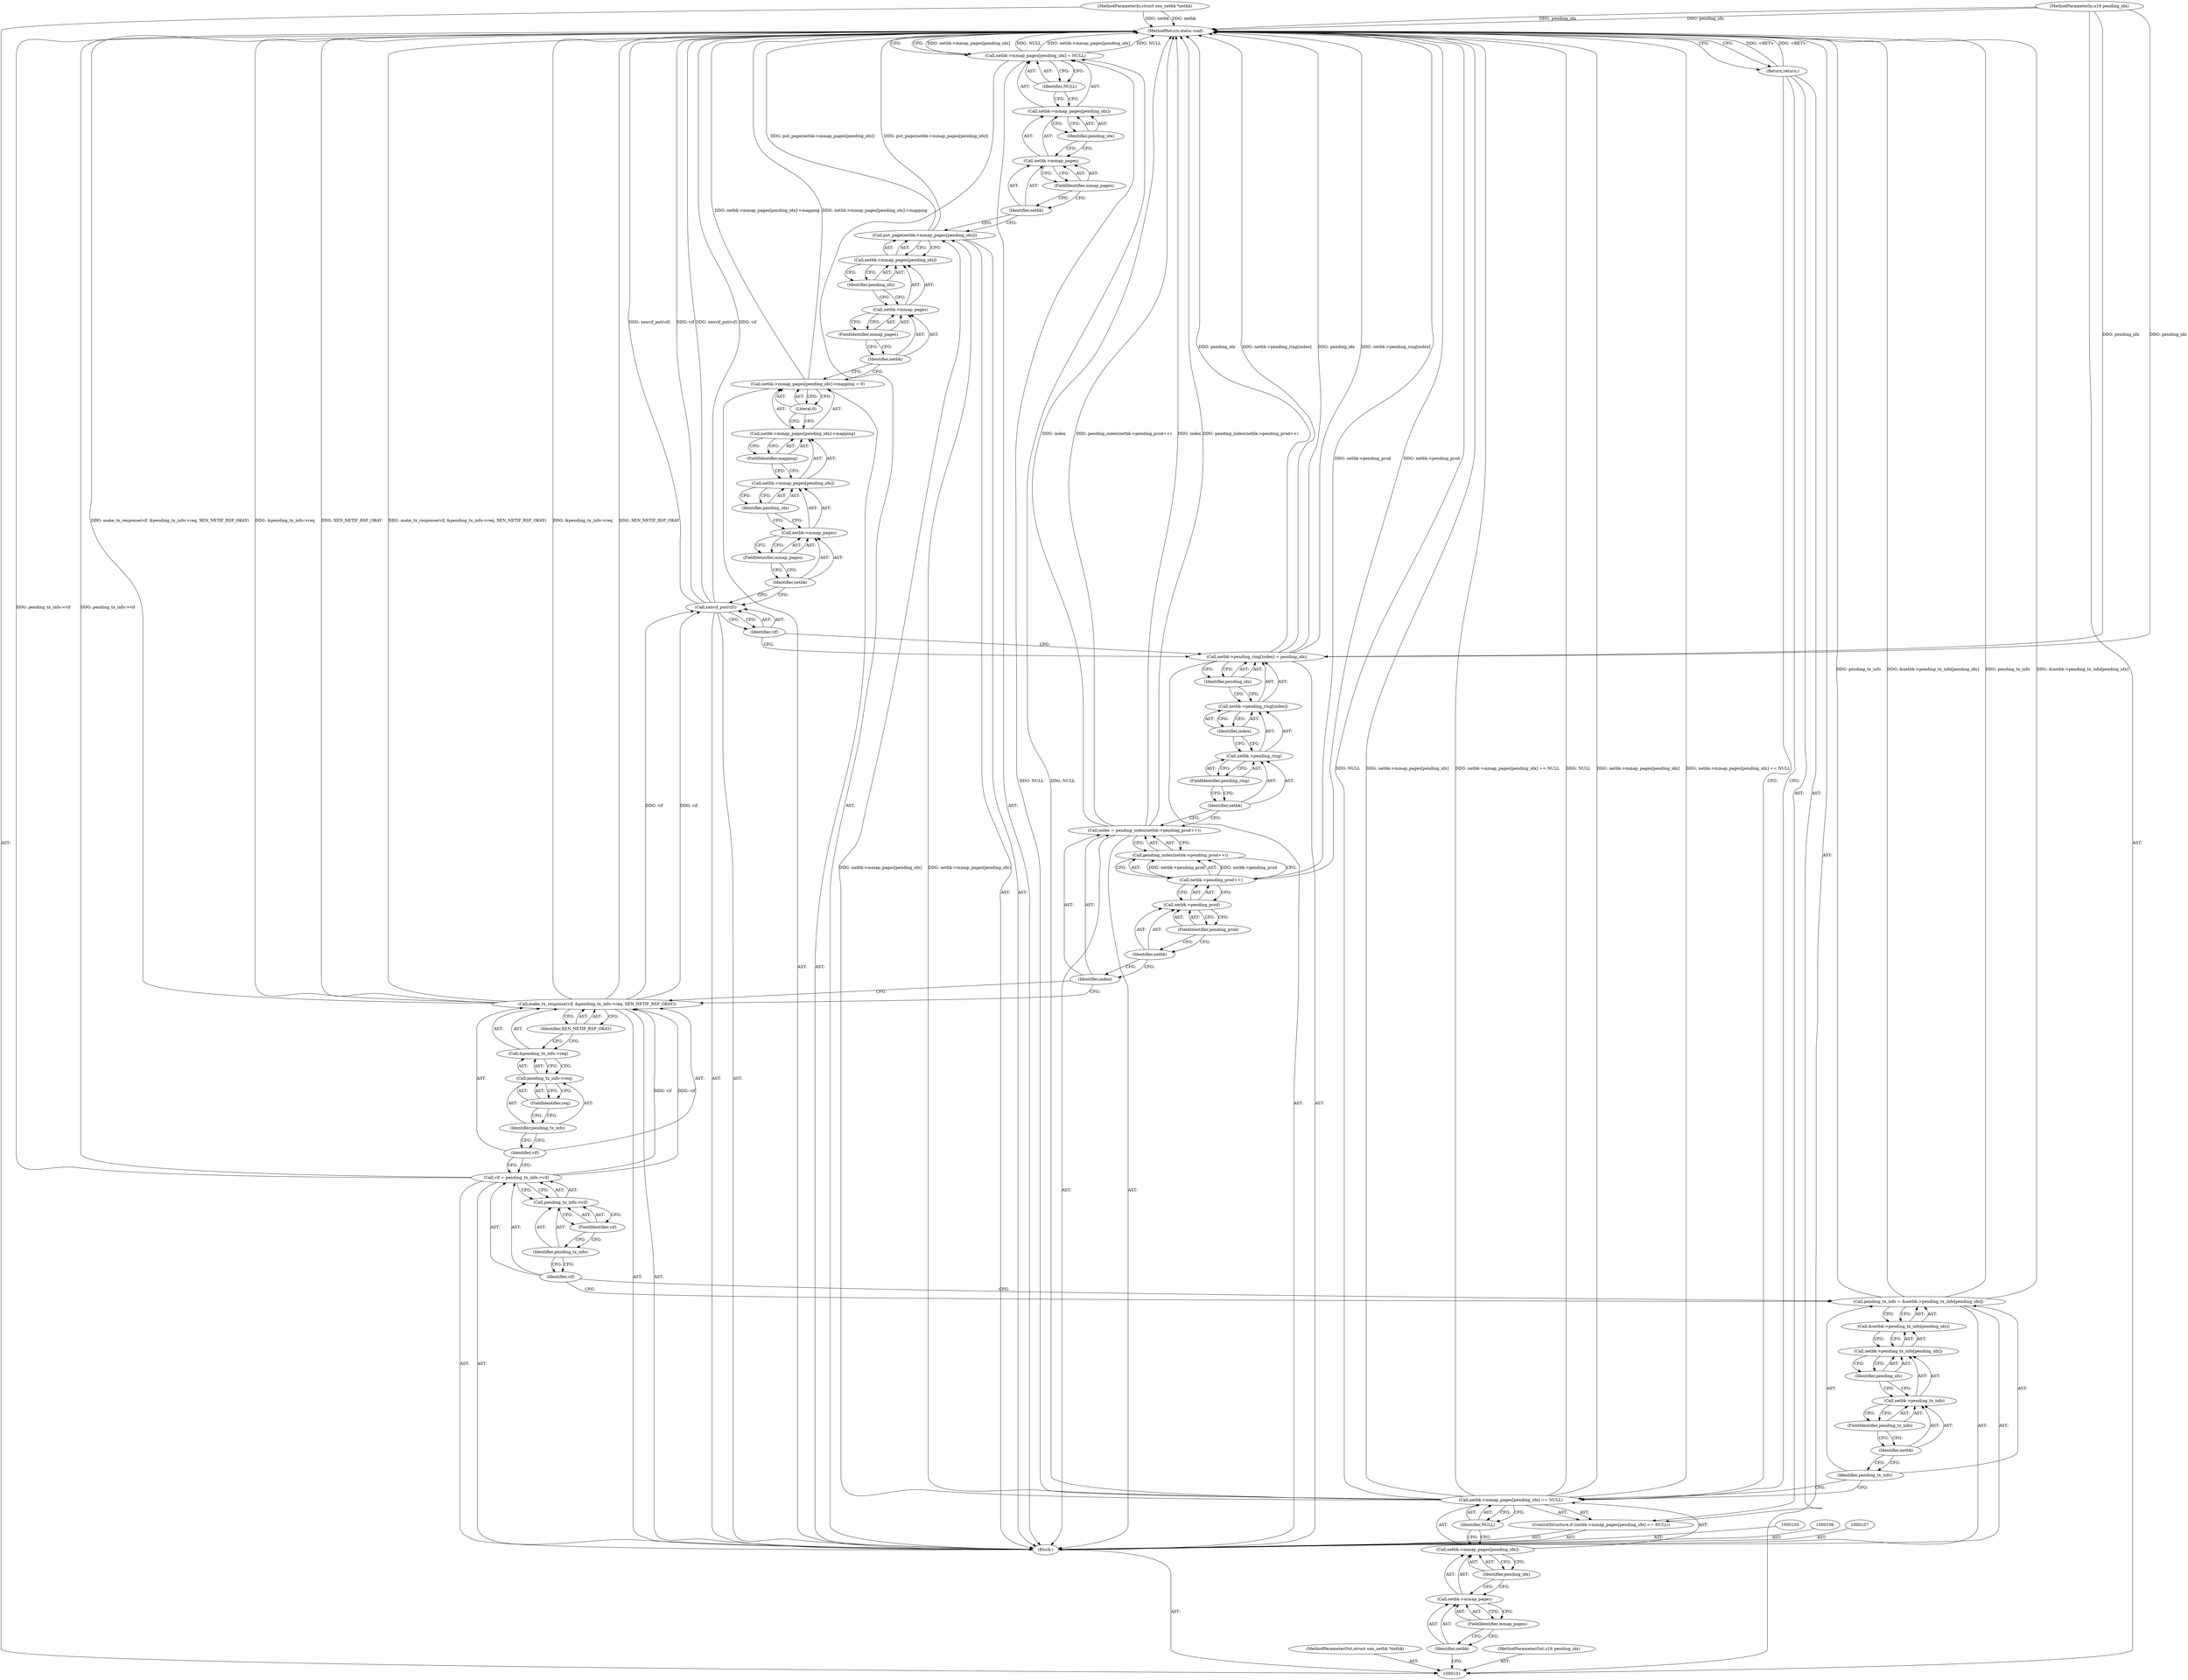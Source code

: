 digraph "1_linux_7d5145d8eb2b9791533ffe4dc003b129b9696c48_0" {
"1000175" [label="(MethodReturn,static void)"];
"1000102" [label="(MethodParameterIn,struct xen_netbk *netbk)"];
"1000232" [label="(MethodParameterOut,struct xen_netbk *netbk)"];
"1000103" [label="(MethodParameterIn,u16 pending_idx)"];
"1000233" [label="(MethodParameterOut,u16 pending_idx)"];
"1000117" [label="(Call,pending_tx_info = &netbk->pending_tx_info[pending_idx])"];
"1000118" [label="(Identifier,pending_tx_info)"];
"1000119" [label="(Call,&netbk->pending_tx_info[pending_idx])"];
"1000120" [label="(Call,netbk->pending_tx_info[pending_idx])"];
"1000121" [label="(Call,netbk->pending_tx_info)"];
"1000122" [label="(Identifier,netbk)"];
"1000123" [label="(FieldIdentifier,pending_tx_info)"];
"1000124" [label="(Identifier,pending_idx)"];
"1000125" [label="(Call,vif = pending_tx_info->vif)"];
"1000126" [label="(Identifier,vif)"];
"1000129" [label="(FieldIdentifier,vif)"];
"1000127" [label="(Call,pending_tx_info->vif)"];
"1000128" [label="(Identifier,pending_tx_info)"];
"1000130" [label="(Call,make_tx_response(vif, &pending_tx_info->req, XEN_NETIF_RSP_OKAY))"];
"1000131" [label="(Identifier,vif)"];
"1000132" [label="(Call,&pending_tx_info->req)"];
"1000133" [label="(Call,pending_tx_info->req)"];
"1000134" [label="(Identifier,pending_tx_info)"];
"1000135" [label="(FieldIdentifier,req)"];
"1000136" [label="(Identifier,XEN_NETIF_RSP_OKAY)"];
"1000139" [label="(Call,pending_index(netbk->pending_prod++))"];
"1000137" [label="(Call,index = pending_index(netbk->pending_prod++))"];
"1000138" [label="(Identifier,index)"];
"1000140" [label="(Call,netbk->pending_prod++)"];
"1000141" [label="(Call,netbk->pending_prod)"];
"1000142" [label="(Identifier,netbk)"];
"1000143" [label="(FieldIdentifier,pending_prod)"];
"1000144" [label="(Call,netbk->pending_ring[index] = pending_idx)"];
"1000145" [label="(Call,netbk->pending_ring[index])"];
"1000146" [label="(Call,netbk->pending_ring)"];
"1000147" [label="(Identifier,netbk)"];
"1000149" [label="(Identifier,index)"];
"1000150" [label="(Identifier,pending_idx)"];
"1000148" [label="(FieldIdentifier,pending_ring)"];
"1000104" [label="(Block,)"];
"1000151" [label="(Call,xenvif_put(vif))"];
"1000152" [label="(Identifier,vif)"];
"1000153" [label="(Call,netbk->mmap_pages[pending_idx]->mapping = 0)"];
"1000154" [label="(Call,netbk->mmap_pages[pending_idx]->mapping)"];
"1000155" [label="(Call,netbk->mmap_pages[pending_idx])"];
"1000156" [label="(Call,netbk->mmap_pages)"];
"1000157" [label="(Identifier,netbk)"];
"1000159" [label="(Identifier,pending_idx)"];
"1000160" [label="(FieldIdentifier,mapping)"];
"1000161" [label="(Literal,0)"];
"1000158" [label="(FieldIdentifier,mmap_pages)"];
"1000162" [label="(Call,put_page(netbk->mmap_pages[pending_idx]))"];
"1000163" [label="(Call,netbk->mmap_pages[pending_idx])"];
"1000164" [label="(Call,netbk->mmap_pages)"];
"1000165" [label="(Identifier,netbk)"];
"1000166" [label="(FieldIdentifier,mmap_pages)"];
"1000167" [label="(Identifier,pending_idx)"];
"1000168" [label="(Call,netbk->mmap_pages[pending_idx] = NULL)"];
"1000169" [label="(Call,netbk->mmap_pages[pending_idx])"];
"1000170" [label="(Call,netbk->mmap_pages)"];
"1000171" [label="(Identifier,netbk)"];
"1000173" [label="(Identifier,pending_idx)"];
"1000174" [label="(Identifier,NULL)"];
"1000172" [label="(FieldIdentifier,mmap_pages)"];
"1000108" [label="(ControlStructure,if (netbk->mmap_pages[pending_idx] == NULL))"];
"1000113" [label="(FieldIdentifier,mmap_pages)"];
"1000114" [label="(Identifier,pending_idx)"];
"1000115" [label="(Identifier,NULL)"];
"1000109" [label="(Call,netbk->mmap_pages[pending_idx] == NULL)"];
"1000110" [label="(Call,netbk->mmap_pages[pending_idx])"];
"1000111" [label="(Call,netbk->mmap_pages)"];
"1000112" [label="(Identifier,netbk)"];
"1000116" [label="(Return,return;)"];
"1000175" -> "1000101"  [label="AST: "];
"1000175" -> "1000116"  [label="CFG: "];
"1000175" -> "1000168"  [label="CFG: "];
"1000116" -> "1000175"  [label="DDG: <RET>"];
"1000151" -> "1000175"  [label="DDG: xenvif_put(vif)"];
"1000151" -> "1000175"  [label="DDG: vif"];
"1000168" -> "1000175"  [label="DDG: netbk->mmap_pages[pending_idx]"];
"1000168" -> "1000175"  [label="DDG: NULL"];
"1000109" -> "1000175"  [label="DDG: NULL"];
"1000109" -> "1000175"  [label="DDG: netbk->mmap_pages[pending_idx]"];
"1000109" -> "1000175"  [label="DDG: netbk->mmap_pages[pending_idx] == NULL"];
"1000117" -> "1000175"  [label="DDG: pending_tx_info"];
"1000117" -> "1000175"  [label="DDG: &netbk->pending_tx_info[pending_idx]"];
"1000102" -> "1000175"  [label="DDG: netbk"];
"1000153" -> "1000175"  [label="DDG: netbk->mmap_pages[pending_idx]->mapping"];
"1000144" -> "1000175"  [label="DDG: pending_idx"];
"1000144" -> "1000175"  [label="DDG: netbk->pending_ring[index]"];
"1000137" -> "1000175"  [label="DDG: index"];
"1000137" -> "1000175"  [label="DDG: pending_index(netbk->pending_prod++)"];
"1000162" -> "1000175"  [label="DDG: put_page(netbk->mmap_pages[pending_idx])"];
"1000130" -> "1000175"  [label="DDG: make_tx_response(vif, &pending_tx_info->req, XEN_NETIF_RSP_OKAY)"];
"1000130" -> "1000175"  [label="DDG: &pending_tx_info->req"];
"1000130" -> "1000175"  [label="DDG: XEN_NETIF_RSP_OKAY"];
"1000140" -> "1000175"  [label="DDG: netbk->pending_prod"];
"1000103" -> "1000175"  [label="DDG: pending_idx"];
"1000125" -> "1000175"  [label="DDG: pending_tx_info->vif"];
"1000102" -> "1000101"  [label="AST: "];
"1000102" -> "1000175"  [label="DDG: netbk"];
"1000232" -> "1000101"  [label="AST: "];
"1000103" -> "1000101"  [label="AST: "];
"1000103" -> "1000175"  [label="DDG: pending_idx"];
"1000103" -> "1000144"  [label="DDG: pending_idx"];
"1000233" -> "1000101"  [label="AST: "];
"1000117" -> "1000104"  [label="AST: "];
"1000117" -> "1000119"  [label="CFG: "];
"1000118" -> "1000117"  [label="AST: "];
"1000119" -> "1000117"  [label="AST: "];
"1000126" -> "1000117"  [label="CFG: "];
"1000117" -> "1000175"  [label="DDG: pending_tx_info"];
"1000117" -> "1000175"  [label="DDG: &netbk->pending_tx_info[pending_idx]"];
"1000118" -> "1000117"  [label="AST: "];
"1000118" -> "1000109"  [label="CFG: "];
"1000122" -> "1000118"  [label="CFG: "];
"1000119" -> "1000117"  [label="AST: "];
"1000119" -> "1000120"  [label="CFG: "];
"1000120" -> "1000119"  [label="AST: "];
"1000117" -> "1000119"  [label="CFG: "];
"1000120" -> "1000119"  [label="AST: "];
"1000120" -> "1000124"  [label="CFG: "];
"1000121" -> "1000120"  [label="AST: "];
"1000124" -> "1000120"  [label="AST: "];
"1000119" -> "1000120"  [label="CFG: "];
"1000121" -> "1000120"  [label="AST: "];
"1000121" -> "1000123"  [label="CFG: "];
"1000122" -> "1000121"  [label="AST: "];
"1000123" -> "1000121"  [label="AST: "];
"1000124" -> "1000121"  [label="CFG: "];
"1000122" -> "1000121"  [label="AST: "];
"1000122" -> "1000118"  [label="CFG: "];
"1000123" -> "1000122"  [label="CFG: "];
"1000123" -> "1000121"  [label="AST: "];
"1000123" -> "1000122"  [label="CFG: "];
"1000121" -> "1000123"  [label="CFG: "];
"1000124" -> "1000120"  [label="AST: "];
"1000124" -> "1000121"  [label="CFG: "];
"1000120" -> "1000124"  [label="CFG: "];
"1000125" -> "1000104"  [label="AST: "];
"1000125" -> "1000127"  [label="CFG: "];
"1000126" -> "1000125"  [label="AST: "];
"1000127" -> "1000125"  [label="AST: "];
"1000131" -> "1000125"  [label="CFG: "];
"1000125" -> "1000175"  [label="DDG: pending_tx_info->vif"];
"1000125" -> "1000130"  [label="DDG: vif"];
"1000126" -> "1000125"  [label="AST: "];
"1000126" -> "1000117"  [label="CFG: "];
"1000128" -> "1000126"  [label="CFG: "];
"1000129" -> "1000127"  [label="AST: "];
"1000129" -> "1000128"  [label="CFG: "];
"1000127" -> "1000129"  [label="CFG: "];
"1000127" -> "1000125"  [label="AST: "];
"1000127" -> "1000129"  [label="CFG: "];
"1000128" -> "1000127"  [label="AST: "];
"1000129" -> "1000127"  [label="AST: "];
"1000125" -> "1000127"  [label="CFG: "];
"1000128" -> "1000127"  [label="AST: "];
"1000128" -> "1000126"  [label="CFG: "];
"1000129" -> "1000128"  [label="CFG: "];
"1000130" -> "1000104"  [label="AST: "];
"1000130" -> "1000136"  [label="CFG: "];
"1000131" -> "1000130"  [label="AST: "];
"1000132" -> "1000130"  [label="AST: "];
"1000136" -> "1000130"  [label="AST: "];
"1000138" -> "1000130"  [label="CFG: "];
"1000130" -> "1000175"  [label="DDG: make_tx_response(vif, &pending_tx_info->req, XEN_NETIF_RSP_OKAY)"];
"1000130" -> "1000175"  [label="DDG: &pending_tx_info->req"];
"1000130" -> "1000175"  [label="DDG: XEN_NETIF_RSP_OKAY"];
"1000125" -> "1000130"  [label="DDG: vif"];
"1000130" -> "1000151"  [label="DDG: vif"];
"1000131" -> "1000130"  [label="AST: "];
"1000131" -> "1000125"  [label="CFG: "];
"1000134" -> "1000131"  [label="CFG: "];
"1000132" -> "1000130"  [label="AST: "];
"1000132" -> "1000133"  [label="CFG: "];
"1000133" -> "1000132"  [label="AST: "];
"1000136" -> "1000132"  [label="CFG: "];
"1000133" -> "1000132"  [label="AST: "];
"1000133" -> "1000135"  [label="CFG: "];
"1000134" -> "1000133"  [label="AST: "];
"1000135" -> "1000133"  [label="AST: "];
"1000132" -> "1000133"  [label="CFG: "];
"1000134" -> "1000133"  [label="AST: "];
"1000134" -> "1000131"  [label="CFG: "];
"1000135" -> "1000134"  [label="CFG: "];
"1000135" -> "1000133"  [label="AST: "];
"1000135" -> "1000134"  [label="CFG: "];
"1000133" -> "1000135"  [label="CFG: "];
"1000136" -> "1000130"  [label="AST: "];
"1000136" -> "1000132"  [label="CFG: "];
"1000130" -> "1000136"  [label="CFG: "];
"1000139" -> "1000137"  [label="AST: "];
"1000139" -> "1000140"  [label="CFG: "];
"1000140" -> "1000139"  [label="AST: "];
"1000137" -> "1000139"  [label="CFG: "];
"1000140" -> "1000139"  [label="DDG: netbk->pending_prod"];
"1000137" -> "1000104"  [label="AST: "];
"1000137" -> "1000139"  [label="CFG: "];
"1000138" -> "1000137"  [label="AST: "];
"1000139" -> "1000137"  [label="AST: "];
"1000147" -> "1000137"  [label="CFG: "];
"1000137" -> "1000175"  [label="DDG: index"];
"1000137" -> "1000175"  [label="DDG: pending_index(netbk->pending_prod++)"];
"1000138" -> "1000137"  [label="AST: "];
"1000138" -> "1000130"  [label="CFG: "];
"1000142" -> "1000138"  [label="CFG: "];
"1000140" -> "1000139"  [label="AST: "];
"1000140" -> "1000141"  [label="CFG: "];
"1000141" -> "1000140"  [label="AST: "];
"1000139" -> "1000140"  [label="CFG: "];
"1000140" -> "1000175"  [label="DDG: netbk->pending_prod"];
"1000140" -> "1000139"  [label="DDG: netbk->pending_prod"];
"1000141" -> "1000140"  [label="AST: "];
"1000141" -> "1000143"  [label="CFG: "];
"1000142" -> "1000141"  [label="AST: "];
"1000143" -> "1000141"  [label="AST: "];
"1000140" -> "1000141"  [label="CFG: "];
"1000142" -> "1000141"  [label="AST: "];
"1000142" -> "1000138"  [label="CFG: "];
"1000143" -> "1000142"  [label="CFG: "];
"1000143" -> "1000141"  [label="AST: "];
"1000143" -> "1000142"  [label="CFG: "];
"1000141" -> "1000143"  [label="CFG: "];
"1000144" -> "1000104"  [label="AST: "];
"1000144" -> "1000150"  [label="CFG: "];
"1000145" -> "1000144"  [label="AST: "];
"1000150" -> "1000144"  [label="AST: "];
"1000152" -> "1000144"  [label="CFG: "];
"1000144" -> "1000175"  [label="DDG: pending_idx"];
"1000144" -> "1000175"  [label="DDG: netbk->pending_ring[index]"];
"1000103" -> "1000144"  [label="DDG: pending_idx"];
"1000145" -> "1000144"  [label="AST: "];
"1000145" -> "1000149"  [label="CFG: "];
"1000146" -> "1000145"  [label="AST: "];
"1000149" -> "1000145"  [label="AST: "];
"1000150" -> "1000145"  [label="CFG: "];
"1000146" -> "1000145"  [label="AST: "];
"1000146" -> "1000148"  [label="CFG: "];
"1000147" -> "1000146"  [label="AST: "];
"1000148" -> "1000146"  [label="AST: "];
"1000149" -> "1000146"  [label="CFG: "];
"1000147" -> "1000146"  [label="AST: "];
"1000147" -> "1000137"  [label="CFG: "];
"1000148" -> "1000147"  [label="CFG: "];
"1000149" -> "1000145"  [label="AST: "];
"1000149" -> "1000146"  [label="CFG: "];
"1000145" -> "1000149"  [label="CFG: "];
"1000150" -> "1000144"  [label="AST: "];
"1000150" -> "1000145"  [label="CFG: "];
"1000144" -> "1000150"  [label="CFG: "];
"1000148" -> "1000146"  [label="AST: "];
"1000148" -> "1000147"  [label="CFG: "];
"1000146" -> "1000148"  [label="CFG: "];
"1000104" -> "1000101"  [label="AST: "];
"1000105" -> "1000104"  [label="AST: "];
"1000106" -> "1000104"  [label="AST: "];
"1000107" -> "1000104"  [label="AST: "];
"1000108" -> "1000104"  [label="AST: "];
"1000117" -> "1000104"  [label="AST: "];
"1000125" -> "1000104"  [label="AST: "];
"1000130" -> "1000104"  [label="AST: "];
"1000137" -> "1000104"  [label="AST: "];
"1000144" -> "1000104"  [label="AST: "];
"1000151" -> "1000104"  [label="AST: "];
"1000153" -> "1000104"  [label="AST: "];
"1000162" -> "1000104"  [label="AST: "];
"1000168" -> "1000104"  [label="AST: "];
"1000151" -> "1000104"  [label="AST: "];
"1000151" -> "1000152"  [label="CFG: "];
"1000152" -> "1000151"  [label="AST: "];
"1000157" -> "1000151"  [label="CFG: "];
"1000151" -> "1000175"  [label="DDG: xenvif_put(vif)"];
"1000151" -> "1000175"  [label="DDG: vif"];
"1000130" -> "1000151"  [label="DDG: vif"];
"1000152" -> "1000151"  [label="AST: "];
"1000152" -> "1000144"  [label="CFG: "];
"1000151" -> "1000152"  [label="CFG: "];
"1000153" -> "1000104"  [label="AST: "];
"1000153" -> "1000161"  [label="CFG: "];
"1000154" -> "1000153"  [label="AST: "];
"1000161" -> "1000153"  [label="AST: "];
"1000165" -> "1000153"  [label="CFG: "];
"1000153" -> "1000175"  [label="DDG: netbk->mmap_pages[pending_idx]->mapping"];
"1000154" -> "1000153"  [label="AST: "];
"1000154" -> "1000160"  [label="CFG: "];
"1000155" -> "1000154"  [label="AST: "];
"1000160" -> "1000154"  [label="AST: "];
"1000161" -> "1000154"  [label="CFG: "];
"1000155" -> "1000154"  [label="AST: "];
"1000155" -> "1000159"  [label="CFG: "];
"1000156" -> "1000155"  [label="AST: "];
"1000159" -> "1000155"  [label="AST: "];
"1000160" -> "1000155"  [label="CFG: "];
"1000156" -> "1000155"  [label="AST: "];
"1000156" -> "1000158"  [label="CFG: "];
"1000157" -> "1000156"  [label="AST: "];
"1000158" -> "1000156"  [label="AST: "];
"1000159" -> "1000156"  [label="CFG: "];
"1000157" -> "1000156"  [label="AST: "];
"1000157" -> "1000151"  [label="CFG: "];
"1000158" -> "1000157"  [label="CFG: "];
"1000159" -> "1000155"  [label="AST: "];
"1000159" -> "1000156"  [label="CFG: "];
"1000155" -> "1000159"  [label="CFG: "];
"1000160" -> "1000154"  [label="AST: "];
"1000160" -> "1000155"  [label="CFG: "];
"1000154" -> "1000160"  [label="CFG: "];
"1000161" -> "1000153"  [label="AST: "];
"1000161" -> "1000154"  [label="CFG: "];
"1000153" -> "1000161"  [label="CFG: "];
"1000158" -> "1000156"  [label="AST: "];
"1000158" -> "1000157"  [label="CFG: "];
"1000156" -> "1000158"  [label="CFG: "];
"1000162" -> "1000104"  [label="AST: "];
"1000162" -> "1000163"  [label="CFG: "];
"1000163" -> "1000162"  [label="AST: "];
"1000171" -> "1000162"  [label="CFG: "];
"1000162" -> "1000175"  [label="DDG: put_page(netbk->mmap_pages[pending_idx])"];
"1000109" -> "1000162"  [label="DDG: netbk->mmap_pages[pending_idx]"];
"1000163" -> "1000162"  [label="AST: "];
"1000163" -> "1000167"  [label="CFG: "];
"1000164" -> "1000163"  [label="AST: "];
"1000167" -> "1000163"  [label="AST: "];
"1000162" -> "1000163"  [label="CFG: "];
"1000164" -> "1000163"  [label="AST: "];
"1000164" -> "1000166"  [label="CFG: "];
"1000165" -> "1000164"  [label="AST: "];
"1000166" -> "1000164"  [label="AST: "];
"1000167" -> "1000164"  [label="CFG: "];
"1000165" -> "1000164"  [label="AST: "];
"1000165" -> "1000153"  [label="CFG: "];
"1000166" -> "1000165"  [label="CFG: "];
"1000166" -> "1000164"  [label="AST: "];
"1000166" -> "1000165"  [label="CFG: "];
"1000164" -> "1000166"  [label="CFG: "];
"1000167" -> "1000163"  [label="AST: "];
"1000167" -> "1000164"  [label="CFG: "];
"1000163" -> "1000167"  [label="CFG: "];
"1000168" -> "1000104"  [label="AST: "];
"1000168" -> "1000174"  [label="CFG: "];
"1000169" -> "1000168"  [label="AST: "];
"1000174" -> "1000168"  [label="AST: "];
"1000175" -> "1000168"  [label="CFG: "];
"1000168" -> "1000175"  [label="DDG: netbk->mmap_pages[pending_idx]"];
"1000168" -> "1000175"  [label="DDG: NULL"];
"1000109" -> "1000168"  [label="DDG: NULL"];
"1000169" -> "1000168"  [label="AST: "];
"1000169" -> "1000173"  [label="CFG: "];
"1000170" -> "1000169"  [label="AST: "];
"1000173" -> "1000169"  [label="AST: "];
"1000174" -> "1000169"  [label="CFG: "];
"1000170" -> "1000169"  [label="AST: "];
"1000170" -> "1000172"  [label="CFG: "];
"1000171" -> "1000170"  [label="AST: "];
"1000172" -> "1000170"  [label="AST: "];
"1000173" -> "1000170"  [label="CFG: "];
"1000171" -> "1000170"  [label="AST: "];
"1000171" -> "1000162"  [label="CFG: "];
"1000172" -> "1000171"  [label="CFG: "];
"1000173" -> "1000169"  [label="AST: "];
"1000173" -> "1000170"  [label="CFG: "];
"1000169" -> "1000173"  [label="CFG: "];
"1000174" -> "1000168"  [label="AST: "];
"1000174" -> "1000169"  [label="CFG: "];
"1000168" -> "1000174"  [label="CFG: "];
"1000172" -> "1000170"  [label="AST: "];
"1000172" -> "1000171"  [label="CFG: "];
"1000170" -> "1000172"  [label="CFG: "];
"1000108" -> "1000104"  [label="AST: "];
"1000109" -> "1000108"  [label="AST: "];
"1000116" -> "1000108"  [label="AST: "];
"1000113" -> "1000111"  [label="AST: "];
"1000113" -> "1000112"  [label="CFG: "];
"1000111" -> "1000113"  [label="CFG: "];
"1000114" -> "1000110"  [label="AST: "];
"1000114" -> "1000111"  [label="CFG: "];
"1000110" -> "1000114"  [label="CFG: "];
"1000115" -> "1000109"  [label="AST: "];
"1000115" -> "1000110"  [label="CFG: "];
"1000109" -> "1000115"  [label="CFG: "];
"1000109" -> "1000108"  [label="AST: "];
"1000109" -> "1000115"  [label="CFG: "];
"1000110" -> "1000109"  [label="AST: "];
"1000115" -> "1000109"  [label="AST: "];
"1000116" -> "1000109"  [label="CFG: "];
"1000118" -> "1000109"  [label="CFG: "];
"1000109" -> "1000175"  [label="DDG: NULL"];
"1000109" -> "1000175"  [label="DDG: netbk->mmap_pages[pending_idx]"];
"1000109" -> "1000175"  [label="DDG: netbk->mmap_pages[pending_idx] == NULL"];
"1000109" -> "1000162"  [label="DDG: netbk->mmap_pages[pending_idx]"];
"1000109" -> "1000168"  [label="DDG: NULL"];
"1000110" -> "1000109"  [label="AST: "];
"1000110" -> "1000114"  [label="CFG: "];
"1000111" -> "1000110"  [label="AST: "];
"1000114" -> "1000110"  [label="AST: "];
"1000115" -> "1000110"  [label="CFG: "];
"1000111" -> "1000110"  [label="AST: "];
"1000111" -> "1000113"  [label="CFG: "];
"1000112" -> "1000111"  [label="AST: "];
"1000113" -> "1000111"  [label="AST: "];
"1000114" -> "1000111"  [label="CFG: "];
"1000112" -> "1000111"  [label="AST: "];
"1000112" -> "1000101"  [label="CFG: "];
"1000113" -> "1000112"  [label="CFG: "];
"1000116" -> "1000108"  [label="AST: "];
"1000116" -> "1000109"  [label="CFG: "];
"1000175" -> "1000116"  [label="CFG: "];
"1000116" -> "1000175"  [label="DDG: <RET>"];
}
